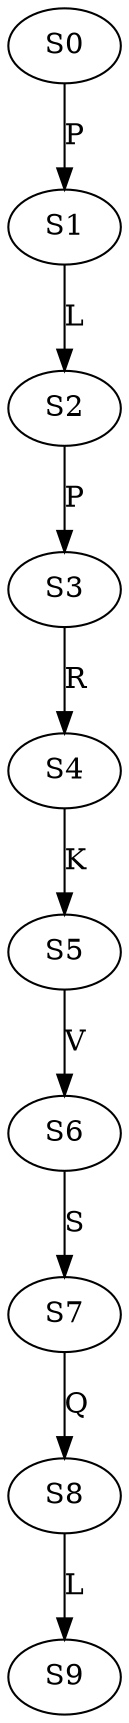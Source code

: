strict digraph  {
	S0 -> S1 [ label = P ];
	S1 -> S2 [ label = L ];
	S2 -> S3 [ label = P ];
	S3 -> S4 [ label = R ];
	S4 -> S5 [ label = K ];
	S5 -> S6 [ label = V ];
	S6 -> S7 [ label = S ];
	S7 -> S8 [ label = Q ];
	S8 -> S9 [ label = L ];
}
